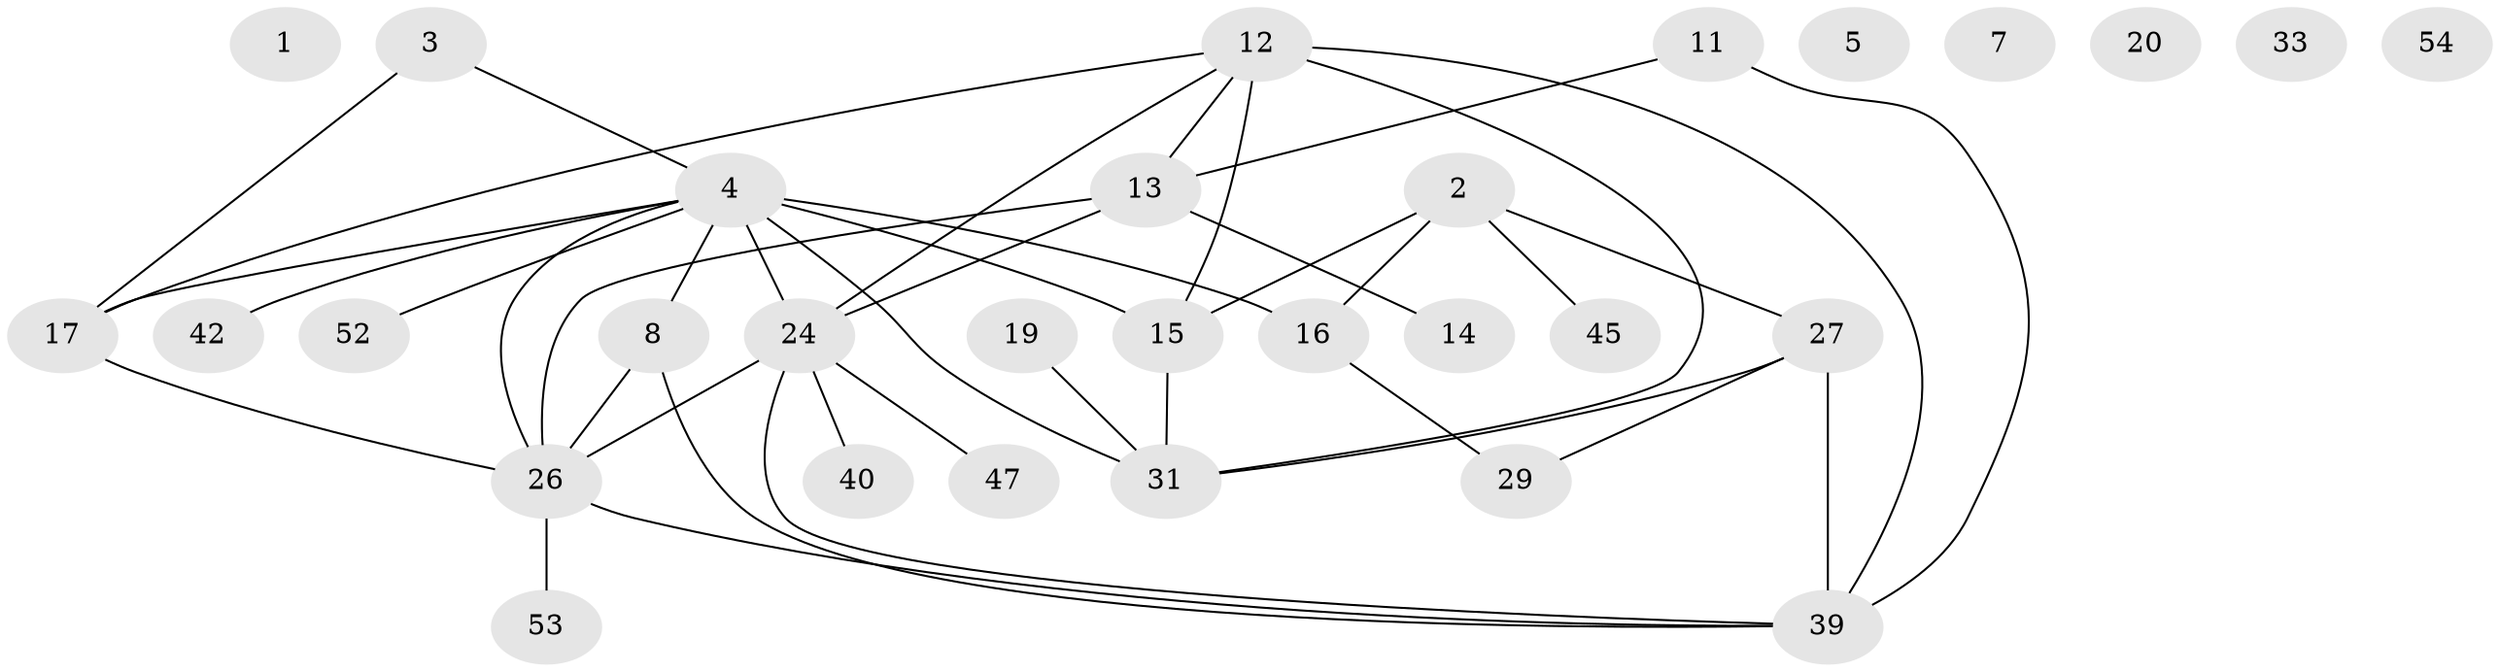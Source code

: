 // original degree distribution, {0: 0.09836065573770492, 2: 0.3114754098360656, 1: 0.18032786885245902, 4: 0.18032786885245902, 3: 0.11475409836065574, 5: 0.04918032786885246, 8: 0.01639344262295082, 7: 0.01639344262295082, 6: 0.03278688524590164}
// Generated by graph-tools (version 1.1) at 2025/13/03/09/25 04:13:11]
// undirected, 30 vertices, 41 edges
graph export_dot {
graph [start="1"]
  node [color=gray90,style=filled];
  1;
  2 [super="+18+36"];
  3 [super="+30"];
  4 [super="+6+9+37+46"];
  5;
  7;
  8 [super="+10+34+49"];
  11 [super="+22"];
  12 [super="+25"];
  13 [super="+35"];
  14;
  15 [super="+21+58"];
  16 [super="+61"];
  17 [super="+38+41"];
  19 [super="+23"];
  20;
  24 [super="+28+55+57"];
  26 [super="+43+44+51"];
  27 [super="+32+56"];
  29;
  31 [super="+50"];
  33;
  39 [super="+48+59"];
  40;
  42;
  45;
  47 [super="+60"];
  52;
  53;
  54;
  2 -- 16;
  2 -- 45;
  2 -- 15;
  2 -- 27;
  3 -- 4;
  3 -- 17;
  4 -- 52;
  4 -- 42;
  4 -- 15;
  4 -- 26;
  4 -- 31 [weight=2];
  4 -- 8;
  4 -- 16;
  4 -- 17;
  4 -- 24 [weight=2];
  8 -- 26 [weight=2];
  8 -- 39;
  11 -- 13;
  11 -- 39;
  12 -- 15;
  12 -- 17;
  12 -- 31;
  12 -- 13;
  12 -- 24;
  12 -- 39 [weight=2];
  13 -- 24;
  13 -- 14;
  13 -- 26;
  15 -- 31;
  16 -- 29;
  17 -- 26 [weight=2];
  19 -- 31;
  24 -- 40;
  24 -- 39;
  24 -- 47;
  24 -- 26;
  26 -- 53;
  26 -- 39;
  27 -- 31;
  27 -- 39;
  27 -- 29;
}
